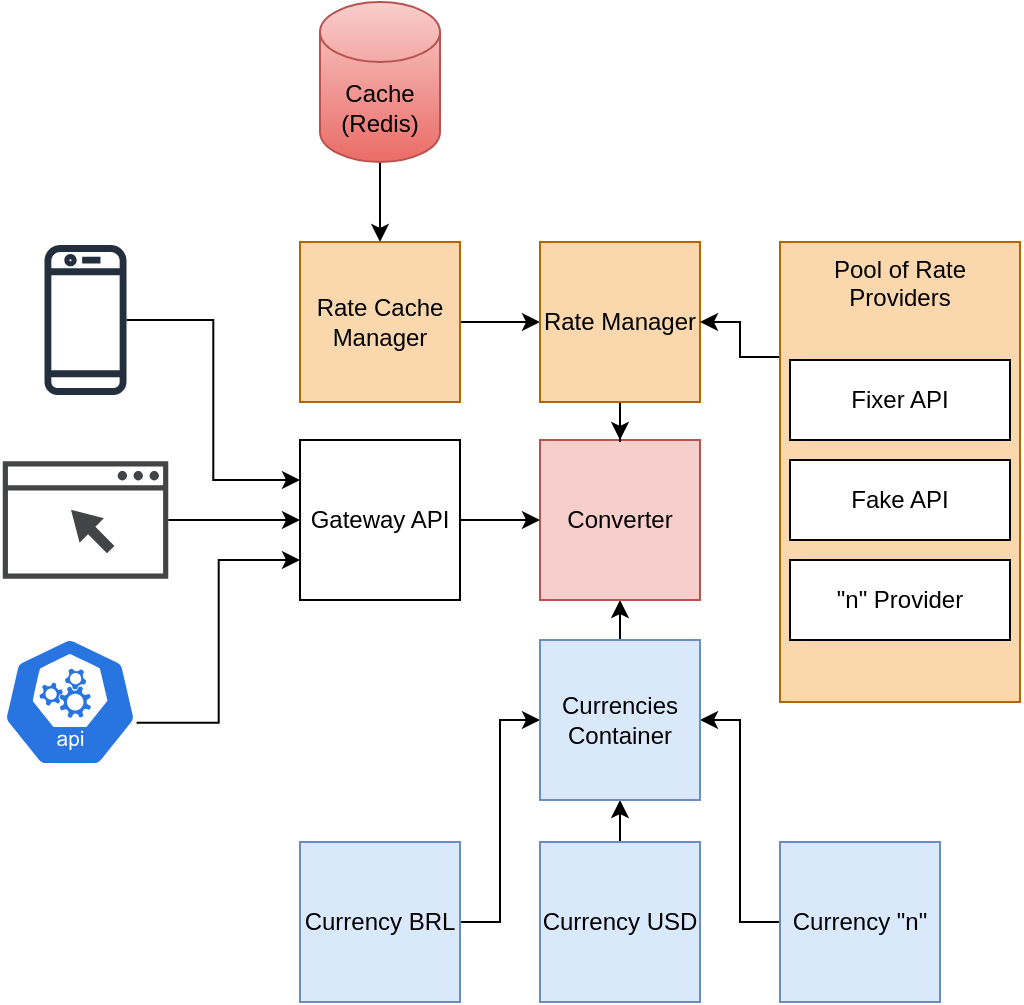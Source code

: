 <mxfile version="20.7.4" type="device"><diagram id="MDL2jXu8STcjVA3rtmlh" name="Página-1"><mxGraphModel dx="832" dy="463" grid="1" gridSize="10" guides="1" tooltips="1" connect="1" arrows="1" fold="1" page="1" pageScale="1" pageWidth="827" pageHeight="1169" math="0" shadow="0"><root><mxCell id="0"/><mxCell id="1" parent="0"/><mxCell id="JTemB7_Hn5XprbBISgiE-28" style="edgeStyle=orthogonalEdgeStyle;rounded=0;orthogonalLoop=1;jettySize=auto;html=1;entryX=0;entryY=0.5;entryDx=0;entryDy=0;" edge="1" parent="1" source="JTemB7_Hn5XprbBISgiE-1" target="JTemB7_Hn5XprbBISgiE-4"><mxGeometry relative="1" as="geometry"/></mxCell><mxCell id="JTemB7_Hn5XprbBISgiE-1" value="Currency BRL" style="whiteSpace=wrap;html=1;aspect=fixed;fillColor=#dae8fc;strokeColor=#6c8ebf;" vertex="1" parent="1"><mxGeometry x="200" y="440" width="80" height="80" as="geometry"/></mxCell><mxCell id="JTemB7_Hn5XprbBISgiE-26" style="edgeStyle=orthogonalEdgeStyle;rounded=0;orthogonalLoop=1;jettySize=auto;html=1;exitX=0.5;exitY=0;exitDx=0;exitDy=0;entryX=0.5;entryY=1;entryDx=0;entryDy=0;" edge="1" parent="1" source="JTemB7_Hn5XprbBISgiE-2" target="JTemB7_Hn5XprbBISgiE-4"><mxGeometry relative="1" as="geometry"/></mxCell><mxCell id="JTemB7_Hn5XprbBISgiE-2" value="Currency USD" style="whiteSpace=wrap;html=1;aspect=fixed;fillColor=#dae8fc;strokeColor=#6c8ebf;" vertex="1" parent="1"><mxGeometry x="320" y="440" width="80" height="80" as="geometry"/></mxCell><mxCell id="JTemB7_Hn5XprbBISgiE-29" style="edgeStyle=orthogonalEdgeStyle;rounded=0;orthogonalLoop=1;jettySize=auto;html=1;entryX=1;entryY=0.5;entryDx=0;entryDy=0;" edge="1" parent="1" source="JTemB7_Hn5XprbBISgiE-3" target="JTemB7_Hn5XprbBISgiE-4"><mxGeometry relative="1" as="geometry"/></mxCell><mxCell id="JTemB7_Hn5XprbBISgiE-3" value="Currency &quot;n&quot;" style="whiteSpace=wrap;html=1;aspect=fixed;fillColor=#dae8fc;strokeColor=#6c8ebf;" vertex="1" parent="1"><mxGeometry x="440" y="440" width="80" height="80" as="geometry"/></mxCell><mxCell id="JTemB7_Hn5XprbBISgiE-30" style="edgeStyle=orthogonalEdgeStyle;rounded=0;orthogonalLoop=1;jettySize=auto;html=1;exitX=0.5;exitY=0;exitDx=0;exitDy=0;entryX=0.5;entryY=1;entryDx=0;entryDy=0;" edge="1" parent="1" source="JTemB7_Hn5XprbBISgiE-4" target="JTemB7_Hn5XprbBISgiE-11"><mxGeometry relative="1" as="geometry"/></mxCell><mxCell id="JTemB7_Hn5XprbBISgiE-4" value="Currencies Container" style="whiteSpace=wrap;html=1;aspect=fixed;fillColor=#dae8fc;strokeColor=#6c8ebf;" vertex="1" parent="1"><mxGeometry x="320" y="339" width="80" height="80" as="geometry"/></mxCell><mxCell id="JTemB7_Hn5XprbBISgiE-10" style="edgeStyle=orthogonalEdgeStyle;rounded=0;orthogonalLoop=1;jettySize=auto;html=1;exitX=0.5;exitY=1;exitDx=0;exitDy=0;exitPerimeter=0;" edge="1" parent="1" source="JTemB7_Hn5XprbBISgiE-8" target="JTemB7_Hn5XprbBISgiE-9"><mxGeometry relative="1" as="geometry"/></mxCell><mxCell id="JTemB7_Hn5XprbBISgiE-8" value="Cache (Redis)" style="shape=cylinder3;whiteSpace=wrap;html=1;boundedLbl=1;backgroundOutline=1;size=15;fillColor=#f8cecc;gradientColor=#ea6b66;strokeColor=#b85450;" vertex="1" parent="1"><mxGeometry x="210" y="20" width="60" height="80" as="geometry"/></mxCell><mxCell id="JTemB7_Hn5XprbBISgiE-15" style="edgeStyle=orthogonalEdgeStyle;rounded=0;orthogonalLoop=1;jettySize=auto;html=1;exitX=1;exitY=0.5;exitDx=0;exitDy=0;" edge="1" parent="1" source="JTemB7_Hn5XprbBISgiE-9" target="JTemB7_Hn5XprbBISgiE-12"><mxGeometry relative="1" as="geometry"/></mxCell><mxCell id="JTemB7_Hn5XprbBISgiE-9" value="Rate Cache Manager" style="whiteSpace=wrap;html=1;aspect=fixed;fillColor=#fad7ac;strokeColor=#b46504;" vertex="1" parent="1"><mxGeometry x="200" y="140" width="80" height="80" as="geometry"/></mxCell><mxCell id="JTemB7_Hn5XprbBISgiE-11" value="Converter" style="whiteSpace=wrap;html=1;aspect=fixed;fillColor=#f8cecc;strokeColor=#b85450;" vertex="1" parent="1"><mxGeometry x="320" y="239" width="80" height="80" as="geometry"/></mxCell><mxCell id="JTemB7_Hn5XprbBISgiE-14" style="edgeStyle=orthogonalEdgeStyle;rounded=0;orthogonalLoop=1;jettySize=auto;html=1;" edge="1" parent="1" source="JTemB7_Hn5XprbBISgiE-12" target="JTemB7_Hn5XprbBISgiE-11"><mxGeometry relative="1" as="geometry"/></mxCell><mxCell id="JTemB7_Hn5XprbBISgiE-12" value="Rate Manager" style="whiteSpace=wrap;html=1;aspect=fixed;fillColor=#fad7ac;strokeColor=#b46504;" vertex="1" parent="1"><mxGeometry x="320" y="140" width="80" height="80" as="geometry"/></mxCell><mxCell id="JTemB7_Hn5XprbBISgiE-20" style="edgeStyle=orthogonalEdgeStyle;rounded=0;orthogonalLoop=1;jettySize=auto;html=1;exitX=0;exitY=0.25;exitDx=0;exitDy=0;" edge="1" parent="1" source="JTemB7_Hn5XprbBISgiE-17" target="JTemB7_Hn5XprbBISgiE-12"><mxGeometry relative="1" as="geometry"/></mxCell><mxCell id="JTemB7_Hn5XprbBISgiE-17" value="Pool of Rate Providers" style="rounded=0;whiteSpace=wrap;html=1;verticalAlign=top;fillColor=#fad7ac;strokeColor=#b46504;" vertex="1" parent="1"><mxGeometry x="440" y="140" width="120" height="230" as="geometry"/></mxCell><mxCell id="JTemB7_Hn5XprbBISgiE-22" value="Fixer API" style="rounded=0;whiteSpace=wrap;html=1;" vertex="1" parent="1"><mxGeometry x="445" y="199" width="110" height="40" as="geometry"/></mxCell><mxCell id="JTemB7_Hn5XprbBISgiE-23" value="Fake API" style="rounded=0;whiteSpace=wrap;html=1;" vertex="1" parent="1"><mxGeometry x="445" y="249" width="110" height="40" as="geometry"/></mxCell><mxCell id="JTemB7_Hn5XprbBISgiE-24" value="&quot;n&quot; Provider" style="rounded=0;whiteSpace=wrap;html=1;" vertex="1" parent="1"><mxGeometry x="445" y="299" width="110" height="40" as="geometry"/></mxCell><mxCell id="JTemB7_Hn5XprbBISgiE-38" style="edgeStyle=orthogonalEdgeStyle;rounded=0;orthogonalLoop=1;jettySize=auto;html=1;entryX=0;entryY=0.25;entryDx=0;entryDy=0;" edge="1" parent="1" source="JTemB7_Hn5XprbBISgiE-31" target="JTemB7_Hn5XprbBISgiE-33"><mxGeometry relative="1" as="geometry"/></mxCell><mxCell id="JTemB7_Hn5XprbBISgiE-31" value="" style="sketch=0;outlineConnect=0;fontColor=#232F3E;gradientColor=none;fillColor=#232F3D;strokeColor=none;dashed=0;verticalLabelPosition=bottom;verticalAlign=top;align=center;html=1;fontSize=12;fontStyle=0;aspect=fixed;pointerEvents=1;shape=mxgraph.aws4.mobile_client;" vertex="1" parent="1"><mxGeometry x="72.25" y="140" width="41" height="78" as="geometry"/></mxCell><mxCell id="JTemB7_Hn5XprbBISgiE-34" style="edgeStyle=orthogonalEdgeStyle;rounded=0;orthogonalLoop=1;jettySize=auto;html=1;exitX=1;exitY=0.5;exitDx=0;exitDy=0;entryX=0;entryY=0.5;entryDx=0;entryDy=0;" edge="1" parent="1" source="JTemB7_Hn5XprbBISgiE-33" target="JTemB7_Hn5XprbBISgiE-11"><mxGeometry relative="1" as="geometry"/></mxCell><mxCell id="JTemB7_Hn5XprbBISgiE-33" value="Gateway API" style="whiteSpace=wrap;html=1;aspect=fixed;" vertex="1" parent="1"><mxGeometry x="200" y="239" width="80" height="80" as="geometry"/></mxCell><mxCell id="JTemB7_Hn5XprbBISgiE-39" style="edgeStyle=orthogonalEdgeStyle;rounded=0;orthogonalLoop=1;jettySize=auto;html=1;entryX=0;entryY=0.5;entryDx=0;entryDy=0;" edge="1" parent="1" source="JTemB7_Hn5XprbBISgiE-35" target="JTemB7_Hn5XprbBISgiE-33"><mxGeometry relative="1" as="geometry"/></mxCell><mxCell id="JTemB7_Hn5XprbBISgiE-35" value="" style="sketch=0;pointerEvents=1;shadow=0;dashed=0;html=1;strokeColor=none;fillColor=#434445;aspect=fixed;labelPosition=center;verticalLabelPosition=bottom;verticalAlign=top;align=center;outlineConnect=0;shape=mxgraph.vvd.web_browser;" vertex="1" parent="1"><mxGeometry x="51.38" y="249.63" width="82.75" height="58.75" as="geometry"/></mxCell><mxCell id="JTemB7_Hn5XprbBISgiE-41" style="edgeStyle=orthogonalEdgeStyle;rounded=0;orthogonalLoop=1;jettySize=auto;html=1;exitX=0.995;exitY=0.63;exitDx=0;exitDy=0;exitPerimeter=0;entryX=0;entryY=0.75;entryDx=0;entryDy=0;" edge="1" parent="1" source="JTemB7_Hn5XprbBISgiE-36" target="JTemB7_Hn5XprbBISgiE-33"><mxGeometry relative="1" as="geometry"/></mxCell><mxCell id="JTemB7_Hn5XprbBISgiE-36" value="" style="sketch=0;html=1;dashed=0;whitespace=wrap;fillColor=#2875E2;strokeColor=#ffffff;points=[[0.005,0.63,0],[0.1,0.2,0],[0.9,0.2,0],[0.5,0,0],[0.995,0.63,0],[0.72,0.99,0],[0.5,1,0],[0.28,0.99,0]];verticalLabelPosition=bottom;align=center;verticalAlign=top;shape=mxgraph.kubernetes.icon;prIcon=api" vertex="1" parent="1"><mxGeometry x="51.38" y="330" width="67.25" height="80" as="geometry"/></mxCell></root></mxGraphModel></diagram></mxfile>